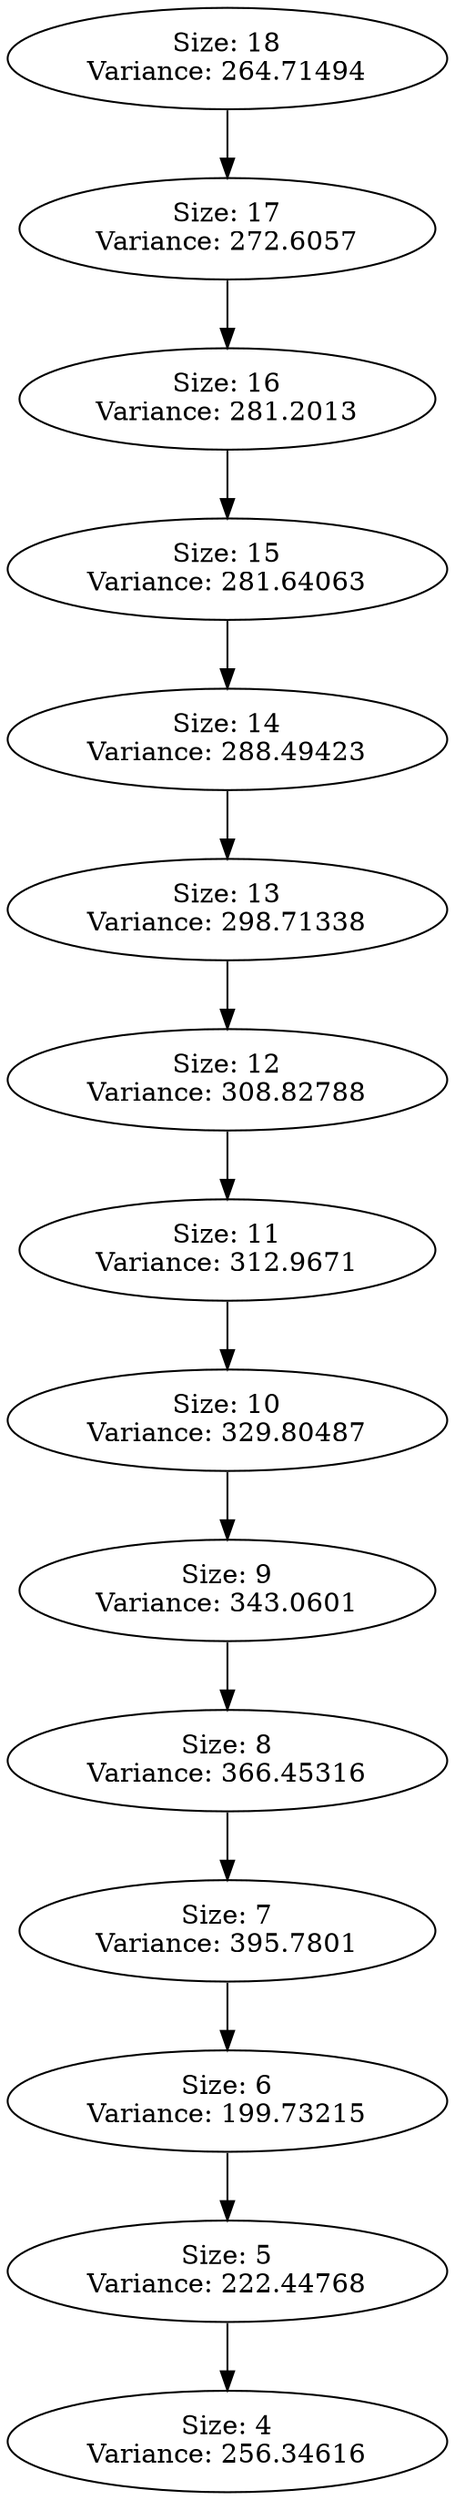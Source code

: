 DIGRAPH G {
"Size: 18\nVariance: 264.71494" -> "Size: 17\nVariance: 272.6057" L=0;
"Size: 17\nVariance: 272.6057" -> "Size: 16\nVariance: 281.2013" L=1;
"Size: 16\nVariance: 281.2013" -> "Size: 15\nVariance: 281.64063" L=2;
"Size: 15\nVariance: 281.64063" -> "Size: 14\nVariance: 288.49423" L=3;
"Size: 14\nVariance: 288.49423" -> "Size: 13\nVariance: 298.71338" L=4;
"Size: 13\nVariance: 298.71338" -> "Size: 12\nVariance: 308.82788" L=5;
"Size: 12\nVariance: 308.82788" -> "Size: 11\nVariance: 312.9671" L=6;
"Size: 11\nVariance: 312.9671" -> "Size: 10\nVariance: 329.80487" L=7;
"Size: 10\nVariance: 329.80487" -> "Size: 9\nVariance: 343.0601" L=8;
"Size: 9\nVariance: 343.0601" -> "Size: 8\nVariance: 366.45316" L=9;
"Size: 8\nVariance: 366.45316" -> "Size: 7\nVariance: 395.7801" L=10;
"Size: 7\nVariance: 395.7801" -> "Size: 6\nVariance: 199.73215" L=11;
"Size: 6\nVariance: 199.73215" -> "Size: 5\nVariance: 222.44768" L=12;
"Size: 5\nVariance: 222.44768" -> "Size: 4\nVariance: 256.34616" L=13;
}
